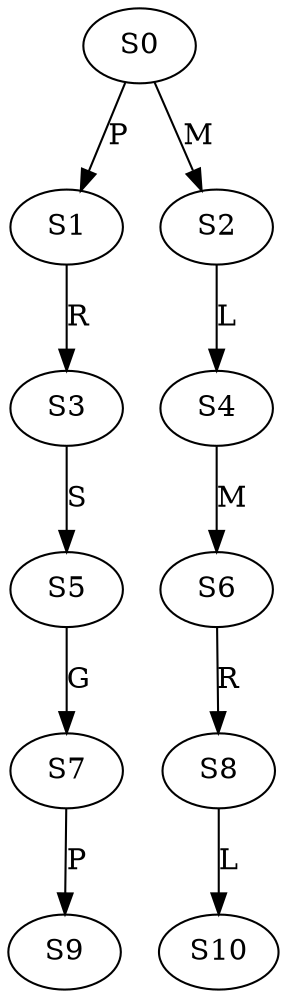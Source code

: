 strict digraph  {
	S0 -> S1 [ label = P ];
	S0 -> S2 [ label = M ];
	S1 -> S3 [ label = R ];
	S2 -> S4 [ label = L ];
	S3 -> S5 [ label = S ];
	S4 -> S6 [ label = M ];
	S5 -> S7 [ label = G ];
	S6 -> S8 [ label = R ];
	S7 -> S9 [ label = P ];
	S8 -> S10 [ label = L ];
}
